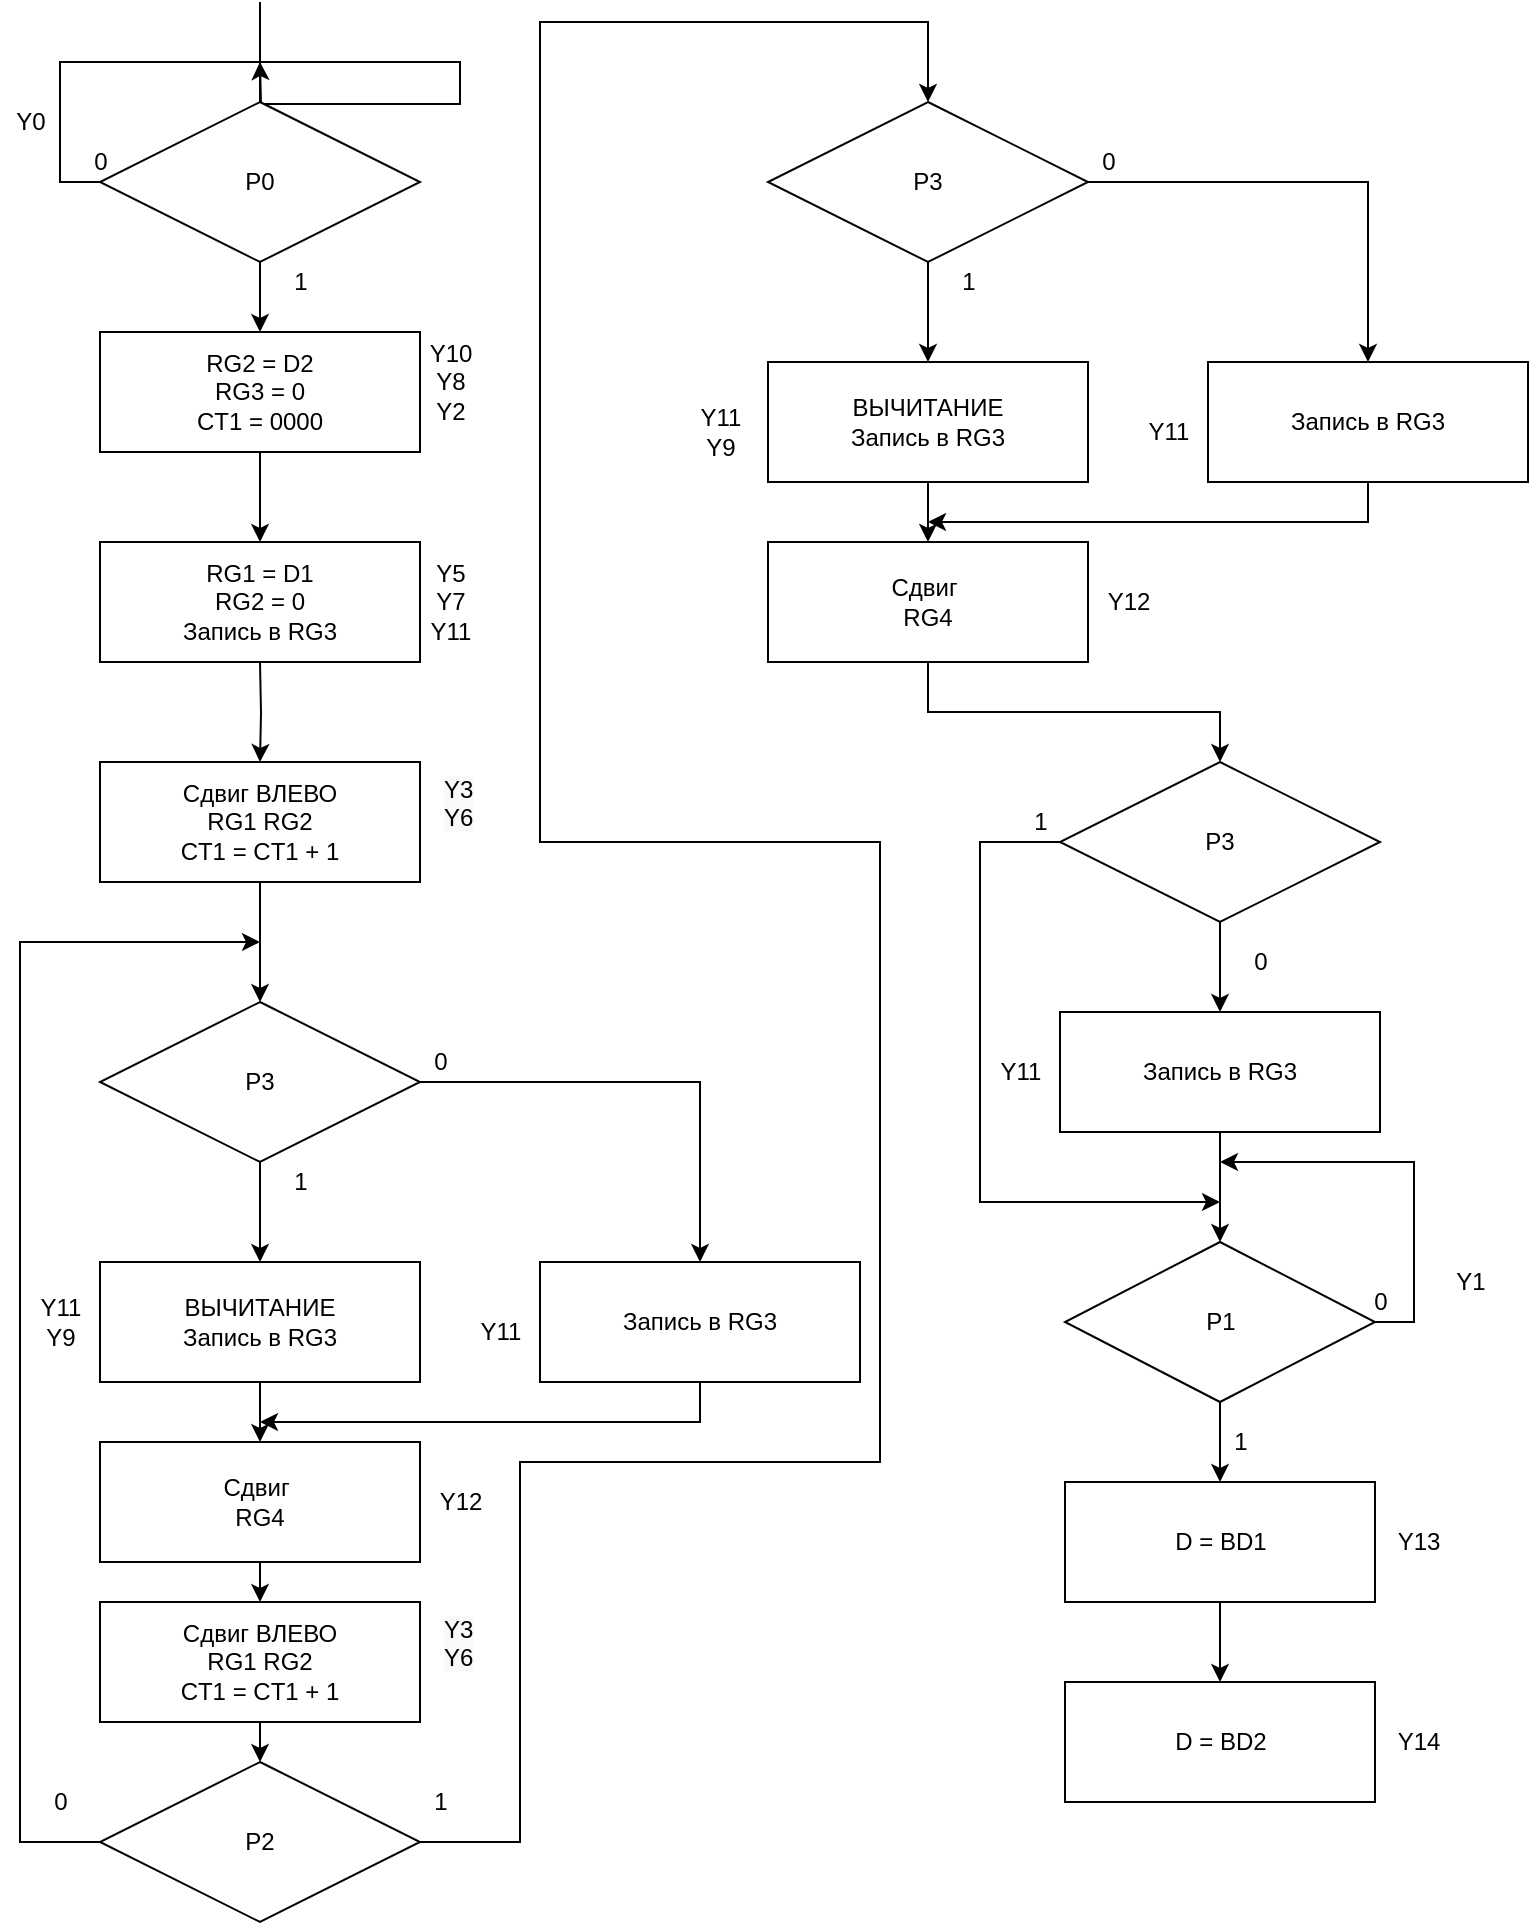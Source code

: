 <mxfile version="14.7.1" type="device"><diagram id="LuMVN4Z3GkQQK6IYo7ZD" name="Page-1"><mxGraphModel dx="1955" dy="896" grid="1" gridSize="10" guides="1" tooltips="1" connect="1" arrows="1" fold="1" page="1" pageScale="1" pageWidth="827" pageHeight="1169" math="0" shadow="0"><root><mxCell id="0"/><mxCell id="1" parent="0"/><mxCell id="Uwx2pMV9BF7k9AT-hN8E-1" style="edgeStyle=orthogonalEdgeStyle;rounded=0;orthogonalLoop=1;jettySize=auto;html=1;exitX=0;exitY=0.5;exitDx=0;exitDy=0;" edge="1" parent="1" source="Uwx2pMV9BF7k9AT-hN8E-3"><mxGeometry relative="1" as="geometry"><mxPoint x="160" y="50" as="targetPoint"/></mxGeometry></mxCell><mxCell id="Uwx2pMV9BF7k9AT-hN8E-2" style="edgeStyle=orthogonalEdgeStyle;rounded=0;orthogonalLoop=1;jettySize=auto;html=1;exitX=0.5;exitY=1;exitDx=0;exitDy=0;entryX=0.5;entryY=0;entryDx=0;entryDy=0;" edge="1" parent="1" source="Uwx2pMV9BF7k9AT-hN8E-3" target="Uwx2pMV9BF7k9AT-hN8E-56"><mxGeometry relative="1" as="geometry"><mxPoint x="160" y="180" as="targetPoint"/></mxGeometry></mxCell><mxCell id="Uwx2pMV9BF7k9AT-hN8E-3" value="P0" style="rhombus;whiteSpace=wrap;html=1;" vertex="1" parent="1"><mxGeometry x="80" y="70" width="160" height="80" as="geometry"/></mxCell><mxCell id="Uwx2pMV9BF7k9AT-hN8E-4" value="" style="endArrow=none;html=1;" edge="1" parent="1"><mxGeometry width="50" height="50" relative="1" as="geometry"><mxPoint x="160" y="70" as="sourcePoint"/><mxPoint x="160" y="20" as="targetPoint"/></mxGeometry></mxCell><mxCell id="Uwx2pMV9BF7k9AT-hN8E-5" value="0" style="text;html=1;align=center;verticalAlign=middle;resizable=0;points=[];autosize=1;strokeColor=none;" vertex="1" parent="1"><mxGeometry x="70" y="90" width="20" height="20" as="geometry"/></mxCell><mxCell id="Uwx2pMV9BF7k9AT-hN8E-6" style="edgeStyle=orthogonalEdgeStyle;rounded=0;orthogonalLoop=1;jettySize=auto;html=1;exitX=0.5;exitY=1;exitDx=0;exitDy=0;entryX=0.5;entryY=0;entryDx=0;entryDy=0;" edge="1" parent="1" target="Uwx2pMV9BF7k9AT-hN8E-37"><mxGeometry relative="1" as="geometry"><mxPoint x="160" y="350" as="sourcePoint"/></mxGeometry></mxCell><mxCell id="Uwx2pMV9BF7k9AT-hN8E-9" value="&lt;span style=&quot;color: rgb(0 , 0 , 0) ; font-family: &amp;#34;helvetica&amp;#34; ; font-size: 12px ; font-style: normal ; font-weight: 400 ; letter-spacing: normal ; text-align: center ; text-indent: 0px ; text-transform: none ; word-spacing: 0px ; background-color: rgb(248 , 249 , 250) ; display: inline ; float: none&quot;&gt;Y3&lt;/span&gt;&lt;br style=&quot;color: rgb(0 , 0 , 0) ; font-family: &amp;#34;helvetica&amp;#34; ; font-size: 12px ; font-style: normal ; font-weight: 400 ; letter-spacing: normal ; text-align: center ; text-indent: 0px ; text-transform: none ; word-spacing: 0px ; background-color: rgb(248 , 249 , 250)&quot;&gt;&lt;span style=&quot;color: rgb(0 , 0 , 0) ; font-family: &amp;#34;helvetica&amp;#34; ; font-size: 12px ; font-style: normal ; font-weight: 400 ; letter-spacing: normal ; text-align: center ; text-indent: 0px ; text-transform: none ; word-spacing: 0px ; background-color: rgb(248 , 249 , 250) ; display: inline ; float: none&quot;&gt;Y6&lt;br&gt;&lt;/span&gt;" style="text;whiteSpace=wrap;html=1;" vertex="1" parent="1"><mxGeometry x="250" y="400" width="40" height="60" as="geometry"/></mxCell><mxCell id="Uwx2pMV9BF7k9AT-hN8E-16" value="1" style="text;html=1;align=center;verticalAlign=middle;resizable=0;points=[];autosize=1;strokeColor=none;" vertex="1" parent="1"><mxGeometry x="170" y="150" width="20" height="20" as="geometry"/></mxCell><mxCell id="Uwx2pMV9BF7k9AT-hN8E-35" value="Y0" style="text;html=1;align=center;verticalAlign=middle;resizable=0;points=[];autosize=1;strokeColor=none;" vertex="1" parent="1"><mxGeometry x="30" y="70" width="30" height="20" as="geometry"/></mxCell><mxCell id="Uwx2pMV9BF7k9AT-hN8E-36" style="edgeStyle=orthogonalEdgeStyle;rounded=0;orthogonalLoop=1;jettySize=auto;html=1;exitX=0.5;exitY=1;exitDx=0;exitDy=0;entryX=0.5;entryY=0;entryDx=0;entryDy=0;" edge="1" parent="1" source="Uwx2pMV9BF7k9AT-hN8E-37" target="Uwx2pMV9BF7k9AT-hN8E-61"><mxGeometry relative="1" as="geometry"><mxPoint x="160.294" y="520" as="targetPoint"/></mxGeometry></mxCell><mxCell id="Uwx2pMV9BF7k9AT-hN8E-37" value="Сдвиг ВЛЕВО&lt;br&gt;RG1 RG2&lt;br&gt;CT1 = CT1 + 1" style="rounded=0;whiteSpace=wrap;html=1;" vertex="1" parent="1"><mxGeometry x="80" y="400" width="160" height="60" as="geometry"/></mxCell><mxCell id="Uwx2pMV9BF7k9AT-hN8E-55" style="edgeStyle=orthogonalEdgeStyle;rounded=0;orthogonalLoop=1;jettySize=auto;html=1;exitX=0.5;exitY=1;exitDx=0;exitDy=0;entryX=0.5;entryY=0;entryDx=0;entryDy=0;" edge="1" parent="1" source="Uwx2pMV9BF7k9AT-hN8E-56" target="Uwx2pMV9BF7k9AT-hN8E-58"><mxGeometry relative="1" as="geometry"/></mxCell><mxCell id="Uwx2pMV9BF7k9AT-hN8E-56" value="RG2 = D2&lt;br&gt;RG3 = 0&lt;br&gt;CT1 = 0000" style="rounded=0;whiteSpace=wrap;html=1;" vertex="1" parent="1"><mxGeometry x="80" y="185" width="160" height="60" as="geometry"/></mxCell><mxCell id="Uwx2pMV9BF7k9AT-hN8E-57" value="Y10&lt;br&gt;Y8&lt;br&gt;Y2" style="text;html=1;align=center;verticalAlign=middle;resizable=0;points=[];autosize=1;strokeColor=none;" vertex="1" parent="1"><mxGeometry x="235" y="185" width="40" height="50" as="geometry"/></mxCell><mxCell id="Uwx2pMV9BF7k9AT-hN8E-58" value="RG1 = D1&lt;br&gt;RG2 = 0&lt;br&gt;Запись в RG3" style="rounded=0;whiteSpace=wrap;html=1;" vertex="1" parent="1"><mxGeometry x="80" y="290" width="160" height="60" as="geometry"/></mxCell><mxCell id="Uwx2pMV9BF7k9AT-hN8E-59" value="Y5&lt;br&gt;Y7&lt;br&gt;Y11" style="text;html=1;align=center;verticalAlign=middle;resizable=0;points=[];autosize=1;strokeColor=none;" vertex="1" parent="1"><mxGeometry x="235" y="295" width="40" height="50" as="geometry"/></mxCell><mxCell id="Uwx2pMV9BF7k9AT-hN8E-63" style="edgeStyle=orthogonalEdgeStyle;rounded=0;orthogonalLoop=1;jettySize=auto;html=1;exitX=0.5;exitY=1;exitDx=0;exitDy=0;entryX=0.5;entryY=0;entryDx=0;entryDy=0;" edge="1" parent="1" source="Uwx2pMV9BF7k9AT-hN8E-61" target="Uwx2pMV9BF7k9AT-hN8E-62"><mxGeometry relative="1" as="geometry"/></mxCell><mxCell id="Uwx2pMV9BF7k9AT-hN8E-67" style="edgeStyle=orthogonalEdgeStyle;rounded=0;orthogonalLoop=1;jettySize=auto;html=1;exitX=1;exitY=0.5;exitDx=0;exitDy=0;entryX=0.5;entryY=0;entryDx=0;entryDy=0;" edge="1" parent="1" source="Uwx2pMV9BF7k9AT-hN8E-61" target="Uwx2pMV9BF7k9AT-hN8E-66"><mxGeometry relative="1" as="geometry"/></mxCell><mxCell id="Uwx2pMV9BF7k9AT-hN8E-61" value="P3" style="rhombus;whiteSpace=wrap;html=1;" vertex="1" parent="1"><mxGeometry x="80" y="520" width="160" height="80" as="geometry"/></mxCell><mxCell id="Uwx2pMV9BF7k9AT-hN8E-79" style="edgeStyle=orthogonalEdgeStyle;rounded=0;orthogonalLoop=1;jettySize=auto;html=1;exitX=0.5;exitY=1;exitDx=0;exitDy=0;entryX=0.5;entryY=0;entryDx=0;entryDy=0;" edge="1" parent="1" source="Uwx2pMV9BF7k9AT-hN8E-62" target="Uwx2pMV9BF7k9AT-hN8E-78"><mxGeometry relative="1" as="geometry"><mxPoint x="160.294" y="730" as="targetPoint"/></mxGeometry></mxCell><mxCell id="Uwx2pMV9BF7k9AT-hN8E-62" value="ВЫЧИТАНИЕ&lt;br&gt;Запись в RG3" style="rounded=0;whiteSpace=wrap;html=1;" vertex="1" parent="1"><mxGeometry x="80" y="650" width="160" height="60" as="geometry"/></mxCell><mxCell id="Uwx2pMV9BF7k9AT-hN8E-64" value="Y11&lt;br&gt;Y9" style="text;html=1;align=center;verticalAlign=middle;resizable=0;points=[];autosize=1;strokeColor=none;" vertex="1" parent="1"><mxGeometry x="40" y="665" width="40" height="30" as="geometry"/></mxCell><mxCell id="Uwx2pMV9BF7k9AT-hN8E-65" value="1" style="text;html=1;align=center;verticalAlign=middle;resizable=0;points=[];autosize=1;strokeColor=none;" vertex="1" parent="1"><mxGeometry x="170" y="600" width="20" height="20" as="geometry"/></mxCell><mxCell id="Uwx2pMV9BF7k9AT-hN8E-81" style="edgeStyle=orthogonalEdgeStyle;rounded=0;orthogonalLoop=1;jettySize=auto;html=1;exitX=0.5;exitY=1;exitDx=0;exitDy=0;" edge="1" parent="1" source="Uwx2pMV9BF7k9AT-hN8E-66"><mxGeometry relative="1" as="geometry"><mxPoint x="160" y="730" as="targetPoint"/><Array as="points"><mxPoint x="380" y="730"/></Array></mxGeometry></mxCell><mxCell id="Uwx2pMV9BF7k9AT-hN8E-66" value="Запись в RG3" style="rounded=0;whiteSpace=wrap;html=1;" vertex="1" parent="1"><mxGeometry x="300" y="650" width="160" height="60" as="geometry"/></mxCell><mxCell id="Uwx2pMV9BF7k9AT-hN8E-68" value="0" style="text;html=1;align=center;verticalAlign=middle;resizable=0;points=[];autosize=1;strokeColor=none;" vertex="1" parent="1"><mxGeometry x="240" y="540" width="20" height="20" as="geometry"/></mxCell><mxCell id="Uwx2pMV9BF7k9AT-hN8E-69" value="Y11" style="text;html=1;align=center;verticalAlign=middle;resizable=0;points=[];autosize=1;strokeColor=none;" vertex="1" parent="1"><mxGeometry x="260" y="675" width="40" height="20" as="geometry"/></mxCell><mxCell id="Uwx2pMV9BF7k9AT-hN8E-75" style="edgeStyle=orthogonalEdgeStyle;rounded=0;orthogonalLoop=1;jettySize=auto;html=1;exitX=0.5;exitY=1;exitDx=0;exitDy=0;entryX=0.5;entryY=0;entryDx=0;entryDy=0;" edge="1" parent="1" source="Uwx2pMV9BF7k9AT-hN8E-70" target="Uwx2pMV9BF7k9AT-hN8E-74"><mxGeometry relative="1" as="geometry"/></mxCell><mxCell id="Uwx2pMV9BF7k9AT-hN8E-70" value="Сдвиг ВЛЕВО&lt;br&gt;RG1 RG2&lt;br&gt;CT1 = CT1 + 1" style="rounded=0;whiteSpace=wrap;html=1;" vertex="1" parent="1"><mxGeometry x="80" y="820" width="160" height="60" as="geometry"/></mxCell><mxCell id="Uwx2pMV9BF7k9AT-hN8E-73" value="&lt;span style=&quot;color: rgb(0 , 0 , 0) ; font-family: &amp;#34;helvetica&amp;#34; ; font-size: 12px ; font-style: normal ; font-weight: 400 ; letter-spacing: normal ; text-align: center ; text-indent: 0px ; text-transform: none ; word-spacing: 0px ; background-color: rgb(248 , 249 , 250) ; display: inline ; float: none&quot;&gt;Y3&lt;/span&gt;&lt;br style=&quot;color: rgb(0 , 0 , 0) ; font-family: &amp;#34;helvetica&amp;#34; ; font-size: 12px ; font-style: normal ; font-weight: 400 ; letter-spacing: normal ; text-align: center ; text-indent: 0px ; text-transform: none ; word-spacing: 0px ; background-color: rgb(248 , 249 , 250)&quot;&gt;&lt;span style=&quot;color: rgb(0 , 0 , 0) ; font-family: &amp;#34;helvetica&amp;#34; ; font-size: 12px ; font-style: normal ; font-weight: 400 ; letter-spacing: normal ; text-align: center ; text-indent: 0px ; text-transform: none ; word-spacing: 0px ; background-color: rgb(248 , 249 , 250) ; display: inline ; float: none&quot;&gt;Y6&lt;br&gt;&lt;/span&gt;" style="text;whiteSpace=wrap;html=1;" vertex="1" parent="1"><mxGeometry x="250" y="820" width="40" height="60" as="geometry"/></mxCell><mxCell id="Uwx2pMV9BF7k9AT-hN8E-76" style="edgeStyle=orthogonalEdgeStyle;rounded=0;orthogonalLoop=1;jettySize=auto;html=1;exitX=0;exitY=0.5;exitDx=0;exitDy=0;" edge="1" parent="1" source="Uwx2pMV9BF7k9AT-hN8E-74"><mxGeometry relative="1" as="geometry"><mxPoint x="160" y="490" as="targetPoint"/><Array as="points"><mxPoint x="40" y="940"/><mxPoint x="40" y="490"/></Array></mxGeometry></mxCell><mxCell id="Uwx2pMV9BF7k9AT-hN8E-102" style="edgeStyle=orthogonalEdgeStyle;rounded=0;orthogonalLoop=1;jettySize=auto;html=1;exitX=1;exitY=0.5;exitDx=0;exitDy=0;entryX=0.5;entryY=0;entryDx=0;entryDy=0;" edge="1" parent="1" source="Uwx2pMV9BF7k9AT-hN8E-74" target="Uwx2pMV9BF7k9AT-hN8E-92"><mxGeometry relative="1" as="geometry"><Array as="points"><mxPoint x="290" y="940"/><mxPoint x="290" y="750"/><mxPoint x="470" y="750"/><mxPoint x="470" y="440"/><mxPoint x="300" y="440"/><mxPoint x="300" y="30"/><mxPoint x="494" y="30"/></Array></mxGeometry></mxCell><mxCell id="Uwx2pMV9BF7k9AT-hN8E-74" value="P2" style="rhombus;whiteSpace=wrap;html=1;" vertex="1" parent="1"><mxGeometry x="80" y="900" width="160" height="80" as="geometry"/></mxCell><mxCell id="Uwx2pMV9BF7k9AT-hN8E-77" value="0" style="text;html=1;align=center;verticalAlign=middle;resizable=0;points=[];autosize=1;strokeColor=none;" vertex="1" parent="1"><mxGeometry x="50" y="910" width="20" height="20" as="geometry"/></mxCell><mxCell id="Uwx2pMV9BF7k9AT-hN8E-80" style="edgeStyle=orthogonalEdgeStyle;rounded=0;orthogonalLoop=1;jettySize=auto;html=1;exitX=0.5;exitY=1;exitDx=0;exitDy=0;entryX=0.5;entryY=0;entryDx=0;entryDy=0;" edge="1" parent="1" source="Uwx2pMV9BF7k9AT-hN8E-78" target="Uwx2pMV9BF7k9AT-hN8E-70"><mxGeometry relative="1" as="geometry"/></mxCell><mxCell id="Uwx2pMV9BF7k9AT-hN8E-78" value="Сдвиг&amp;nbsp;&lt;br&gt;RG4" style="rounded=0;whiteSpace=wrap;html=1;" vertex="1" parent="1"><mxGeometry x="80" y="740" width="160" height="60" as="geometry"/></mxCell><mxCell id="Uwx2pMV9BF7k9AT-hN8E-82" value="Y12" style="text;html=1;align=center;verticalAlign=middle;resizable=0;points=[];autosize=1;strokeColor=none;" vertex="1" parent="1"><mxGeometry x="240" y="760" width="40" height="20" as="geometry"/></mxCell><mxCell id="Uwx2pMV9BF7k9AT-hN8E-85" value="1" style="text;html=1;align=center;verticalAlign=middle;resizable=0;points=[];autosize=1;strokeColor=none;" vertex="1" parent="1"><mxGeometry x="240" y="910" width="20" height="20" as="geometry"/></mxCell><mxCell id="Uwx2pMV9BF7k9AT-hN8E-90" style="edgeStyle=orthogonalEdgeStyle;rounded=0;orthogonalLoop=1;jettySize=auto;html=1;exitX=0.5;exitY=1;exitDx=0;exitDy=0;entryX=0.5;entryY=0;entryDx=0;entryDy=0;" edge="1" parent="1" source="Uwx2pMV9BF7k9AT-hN8E-92" target="Uwx2pMV9BF7k9AT-hN8E-94"><mxGeometry relative="1" as="geometry"/></mxCell><mxCell id="Uwx2pMV9BF7k9AT-hN8E-91" style="edgeStyle=orthogonalEdgeStyle;rounded=0;orthogonalLoop=1;jettySize=auto;html=1;exitX=1;exitY=0.5;exitDx=0;exitDy=0;entryX=0.5;entryY=0;entryDx=0;entryDy=0;" edge="1" parent="1" source="Uwx2pMV9BF7k9AT-hN8E-92" target="Uwx2pMV9BF7k9AT-hN8E-97"><mxGeometry relative="1" as="geometry"/></mxCell><mxCell id="Uwx2pMV9BF7k9AT-hN8E-92" value="P3" style="rhombus;whiteSpace=wrap;html=1;" vertex="1" parent="1"><mxGeometry x="414" y="70" width="160" height="80" as="geometry"/></mxCell><mxCell id="Uwx2pMV9BF7k9AT-hN8E-93" style="edgeStyle=orthogonalEdgeStyle;rounded=0;orthogonalLoop=1;jettySize=auto;html=1;exitX=0.5;exitY=1;exitDx=0;exitDy=0;entryX=0.5;entryY=0;entryDx=0;entryDy=0;" edge="1" parent="1" source="Uwx2pMV9BF7k9AT-hN8E-94" target="Uwx2pMV9BF7k9AT-hN8E-100"><mxGeometry relative="1" as="geometry"><mxPoint x="494.294" y="280" as="targetPoint"/></mxGeometry></mxCell><mxCell id="Uwx2pMV9BF7k9AT-hN8E-94" value="ВЫЧИТАНИЕ&lt;br&gt;Запись в RG3" style="rounded=0;whiteSpace=wrap;html=1;" vertex="1" parent="1"><mxGeometry x="414" y="200" width="160" height="60" as="geometry"/></mxCell><mxCell id="Uwx2pMV9BF7k9AT-hN8E-95" value="1" style="text;html=1;align=center;verticalAlign=middle;resizable=0;points=[];autosize=1;strokeColor=none;" vertex="1" parent="1"><mxGeometry x="504" y="150" width="20" height="20" as="geometry"/></mxCell><mxCell id="Uwx2pMV9BF7k9AT-hN8E-96" style="edgeStyle=orthogonalEdgeStyle;rounded=0;orthogonalLoop=1;jettySize=auto;html=1;exitX=0.5;exitY=1;exitDx=0;exitDy=0;" edge="1" parent="1" source="Uwx2pMV9BF7k9AT-hN8E-97"><mxGeometry relative="1" as="geometry"><mxPoint x="494" y="280" as="targetPoint"/><Array as="points"><mxPoint x="714" y="280"/></Array></mxGeometry></mxCell><mxCell id="Uwx2pMV9BF7k9AT-hN8E-97" value="Запись в RG3" style="rounded=0;whiteSpace=wrap;html=1;" vertex="1" parent="1"><mxGeometry x="634" y="200" width="160" height="60" as="geometry"/></mxCell><mxCell id="Uwx2pMV9BF7k9AT-hN8E-98" value="0" style="text;html=1;align=center;verticalAlign=middle;resizable=0;points=[];autosize=1;strokeColor=none;" vertex="1" parent="1"><mxGeometry x="574" y="90" width="20" height="20" as="geometry"/></mxCell><mxCell id="Uwx2pMV9BF7k9AT-hN8E-99" value="Y11" style="text;html=1;align=center;verticalAlign=middle;resizable=0;points=[];autosize=1;strokeColor=none;" vertex="1" parent="1"><mxGeometry x="594" y="225" width="40" height="20" as="geometry"/></mxCell><mxCell id="Uwx2pMV9BF7k9AT-hN8E-104" style="edgeStyle=orthogonalEdgeStyle;rounded=0;orthogonalLoop=1;jettySize=auto;html=1;exitX=0.5;exitY=1;exitDx=0;exitDy=0;entryX=0.5;entryY=0;entryDx=0;entryDy=0;" edge="1" parent="1" source="Uwx2pMV9BF7k9AT-hN8E-100" target="Uwx2pMV9BF7k9AT-hN8E-103"><mxGeometry relative="1" as="geometry"/></mxCell><mxCell id="Uwx2pMV9BF7k9AT-hN8E-100" value="Сдвиг&amp;nbsp;&lt;br&gt;RG4" style="rounded=0;whiteSpace=wrap;html=1;" vertex="1" parent="1"><mxGeometry x="414" y="290" width="160" height="60" as="geometry"/></mxCell><mxCell id="Uwx2pMV9BF7k9AT-hN8E-101" value="Y12" style="text;html=1;align=center;verticalAlign=middle;resizable=0;points=[];autosize=1;strokeColor=none;" vertex="1" parent="1"><mxGeometry x="574" y="310" width="40" height="20" as="geometry"/></mxCell><mxCell id="Uwx2pMV9BF7k9AT-hN8E-106" style="edgeStyle=orthogonalEdgeStyle;rounded=0;orthogonalLoop=1;jettySize=auto;html=1;exitX=0.5;exitY=1;exitDx=0;exitDy=0;entryX=0.5;entryY=0;entryDx=0;entryDy=0;" edge="1" parent="1" source="Uwx2pMV9BF7k9AT-hN8E-103" target="Uwx2pMV9BF7k9AT-hN8E-105"><mxGeometry relative="1" as="geometry"/></mxCell><mxCell id="Uwx2pMV9BF7k9AT-hN8E-114" style="edgeStyle=orthogonalEdgeStyle;rounded=0;orthogonalLoop=1;jettySize=auto;html=1;exitX=0;exitY=0.5;exitDx=0;exitDy=0;" edge="1" parent="1" source="Uwx2pMV9BF7k9AT-hN8E-103"><mxGeometry relative="1" as="geometry"><mxPoint x="640" y="620" as="targetPoint"/><Array as="points"><mxPoint x="520" y="440"/><mxPoint x="520" y="620"/></Array></mxGeometry></mxCell><mxCell id="Uwx2pMV9BF7k9AT-hN8E-103" value="P3" style="rhombus;whiteSpace=wrap;html=1;" vertex="1" parent="1"><mxGeometry x="560" y="400" width="160" height="80" as="geometry"/></mxCell><mxCell id="Uwx2pMV9BF7k9AT-hN8E-111" style="edgeStyle=orthogonalEdgeStyle;rounded=0;orthogonalLoop=1;jettySize=auto;html=1;exitX=0.5;exitY=1;exitDx=0;exitDy=0;entryX=0.5;entryY=0;entryDx=0;entryDy=0;" edge="1" parent="1" source="Uwx2pMV9BF7k9AT-hN8E-105" target="Uwx2pMV9BF7k9AT-hN8E-110"><mxGeometry relative="1" as="geometry"/></mxCell><mxCell id="Uwx2pMV9BF7k9AT-hN8E-105" value="Запись в RG3" style="rounded=0;whiteSpace=wrap;html=1;" vertex="1" parent="1"><mxGeometry x="560" y="525" width="160" height="60" as="geometry"/></mxCell><mxCell id="Uwx2pMV9BF7k9AT-hN8E-107" value="Y11&lt;br&gt;Y9" style="text;html=1;align=center;verticalAlign=middle;resizable=0;points=[];autosize=1;strokeColor=none;" vertex="1" parent="1"><mxGeometry x="370" y="220" width="40" height="30" as="geometry"/></mxCell><mxCell id="Uwx2pMV9BF7k9AT-hN8E-108" value="Y11" style="text;html=1;align=center;verticalAlign=middle;resizable=0;points=[];autosize=1;strokeColor=none;" vertex="1" parent="1"><mxGeometry x="520" y="545" width="40" height="20" as="geometry"/></mxCell><mxCell id="Uwx2pMV9BF7k9AT-hN8E-109" value="0" style="text;html=1;align=center;verticalAlign=middle;resizable=0;points=[];autosize=1;strokeColor=none;" vertex="1" parent="1"><mxGeometry x="650" y="490" width="20" height="20" as="geometry"/></mxCell><mxCell id="Uwx2pMV9BF7k9AT-hN8E-112" style="edgeStyle=orthogonalEdgeStyle;rounded=0;orthogonalLoop=1;jettySize=auto;html=1;exitX=1;exitY=0.5;exitDx=0;exitDy=0;" edge="1" parent="1" source="Uwx2pMV9BF7k9AT-hN8E-110"><mxGeometry relative="1" as="geometry"><mxPoint x="640" y="600" as="targetPoint"/><Array as="points"><mxPoint x="737" y="680"/><mxPoint x="737" y="600"/></Array></mxGeometry></mxCell><mxCell id="Uwx2pMV9BF7k9AT-hN8E-121" style="edgeStyle=orthogonalEdgeStyle;rounded=0;orthogonalLoop=1;jettySize=auto;html=1;exitX=0.5;exitY=1;exitDx=0;exitDy=0;entryX=0.5;entryY=0;entryDx=0;entryDy=0;" edge="1" parent="1" source="Uwx2pMV9BF7k9AT-hN8E-110" target="Uwx2pMV9BF7k9AT-hN8E-117"><mxGeometry relative="1" as="geometry"/></mxCell><mxCell id="Uwx2pMV9BF7k9AT-hN8E-110" value="P1" style="rhombus;whiteSpace=wrap;html=1;" vertex="1" parent="1"><mxGeometry x="562.5" y="640" width="155" height="80" as="geometry"/></mxCell><mxCell id="Uwx2pMV9BF7k9AT-hN8E-113" value="0" style="text;html=1;align=center;verticalAlign=middle;resizable=0;points=[];autosize=1;strokeColor=none;" vertex="1" parent="1"><mxGeometry x="710" y="660" width="20" height="20" as="geometry"/></mxCell><mxCell id="Uwx2pMV9BF7k9AT-hN8E-115" value="Y1" style="text;html=1;align=center;verticalAlign=middle;resizable=0;points=[];autosize=1;strokeColor=none;" vertex="1" parent="1"><mxGeometry x="750" y="650" width="30" height="20" as="geometry"/></mxCell><mxCell id="Uwx2pMV9BF7k9AT-hN8E-116" style="edgeStyle=orthogonalEdgeStyle;rounded=0;orthogonalLoop=1;jettySize=auto;html=1;exitX=0.5;exitY=1;exitDx=0;exitDy=0;entryX=0.5;entryY=0;entryDx=0;entryDy=0;" edge="1" parent="1" source="Uwx2pMV9BF7k9AT-hN8E-117" target="Uwx2pMV9BF7k9AT-hN8E-118"><mxGeometry relative="1" as="geometry"/></mxCell><mxCell id="Uwx2pMV9BF7k9AT-hN8E-117" value="D = BD1" style="rounded=0;whiteSpace=wrap;html=1;" vertex="1" parent="1"><mxGeometry x="562.5" y="760" width="155" height="60" as="geometry"/></mxCell><mxCell id="Uwx2pMV9BF7k9AT-hN8E-118" value="D = BD2" style="rounded=0;whiteSpace=wrap;html=1;" vertex="1" parent="1"><mxGeometry x="562.5" y="860" width="155" height="60" as="geometry"/></mxCell><mxCell id="Uwx2pMV9BF7k9AT-hN8E-119" value="Y14" style="text;html=1;align=center;verticalAlign=middle;resizable=0;points=[];autosize=1;strokeColor=none;" vertex="1" parent="1"><mxGeometry x="718.75" y="880" width="40" height="20" as="geometry"/></mxCell><mxCell id="Uwx2pMV9BF7k9AT-hN8E-120" value="Y13" style="text;html=1;align=center;verticalAlign=middle;resizable=0;points=[];autosize=1;strokeColor=none;" vertex="1" parent="1"><mxGeometry x="718.75" y="780" width="40" height="20" as="geometry"/></mxCell><mxCell id="Uwx2pMV9BF7k9AT-hN8E-122" value="1" style="text;html=1;align=center;verticalAlign=middle;resizable=0;points=[];autosize=1;strokeColor=none;" vertex="1" parent="1"><mxGeometry x="640" y="730" width="20" height="20" as="geometry"/></mxCell><mxCell id="Uwx2pMV9BF7k9AT-hN8E-123" value="1" style="text;html=1;align=center;verticalAlign=middle;resizable=0;points=[];autosize=1;strokeColor=none;" vertex="1" parent="1"><mxGeometry x="540" y="420" width="20" height="20" as="geometry"/></mxCell></root></mxGraphModel></diagram></mxfile>